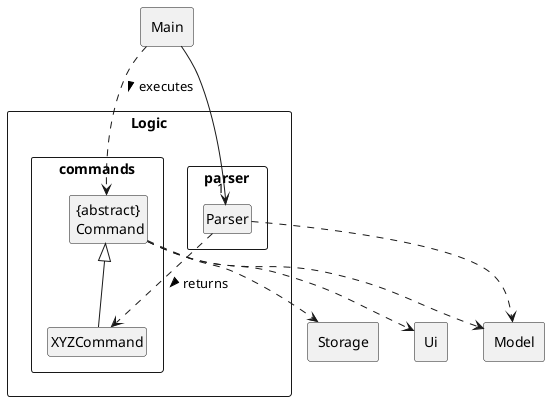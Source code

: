 @startuml
hide circle
skinparam classAttributeIconSize 0
package "Ui" <<Rectangle>> {

}
package "Model" <<Rectangle>> {

}
package "Storage" <<Rectangle>> {

}
package "Main" <<Rectangle>> {
}
package "Logic" <<Rectangle>> {


package "parser" <<Rectangle>> {
class           Parser
}

package "commands" <<Rectangle>> {
class "{abstract}\n Command"
class XYZCommand
}

Main --> "1" Parser
"{abstract}\n Command" <|-- XYZCommand
Parser ..> XYZCommand : returns >
Main ..> "{abstract}\n Command": executes >

"{abstract}\n Command" ..> Ui
Parser ..> Model
"{abstract}\n Command" ..> Model
"{abstract}\n Command" ..> Storage
}
hide members
@enduml
